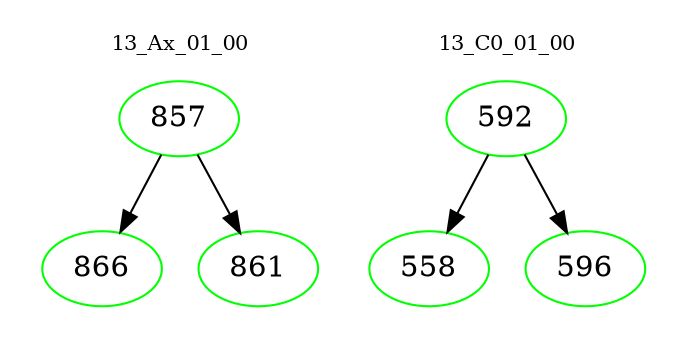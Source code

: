 digraph{
subgraph cluster_0 {
color = white
label = "13_Ax_01_00";
fontsize=10;
T0_857 [label="857", color="green"]
T0_857 -> T0_866 [color="black"]
T0_866 [label="866", color="green"]
T0_857 -> T0_861 [color="black"]
T0_861 [label="861", color="green"]
}
subgraph cluster_1 {
color = white
label = "13_C0_01_00";
fontsize=10;
T1_592 [label="592", color="green"]
T1_592 -> T1_558 [color="black"]
T1_558 [label="558", color="green"]
T1_592 -> T1_596 [color="black"]
T1_596 [label="596", color="green"]
}
}

